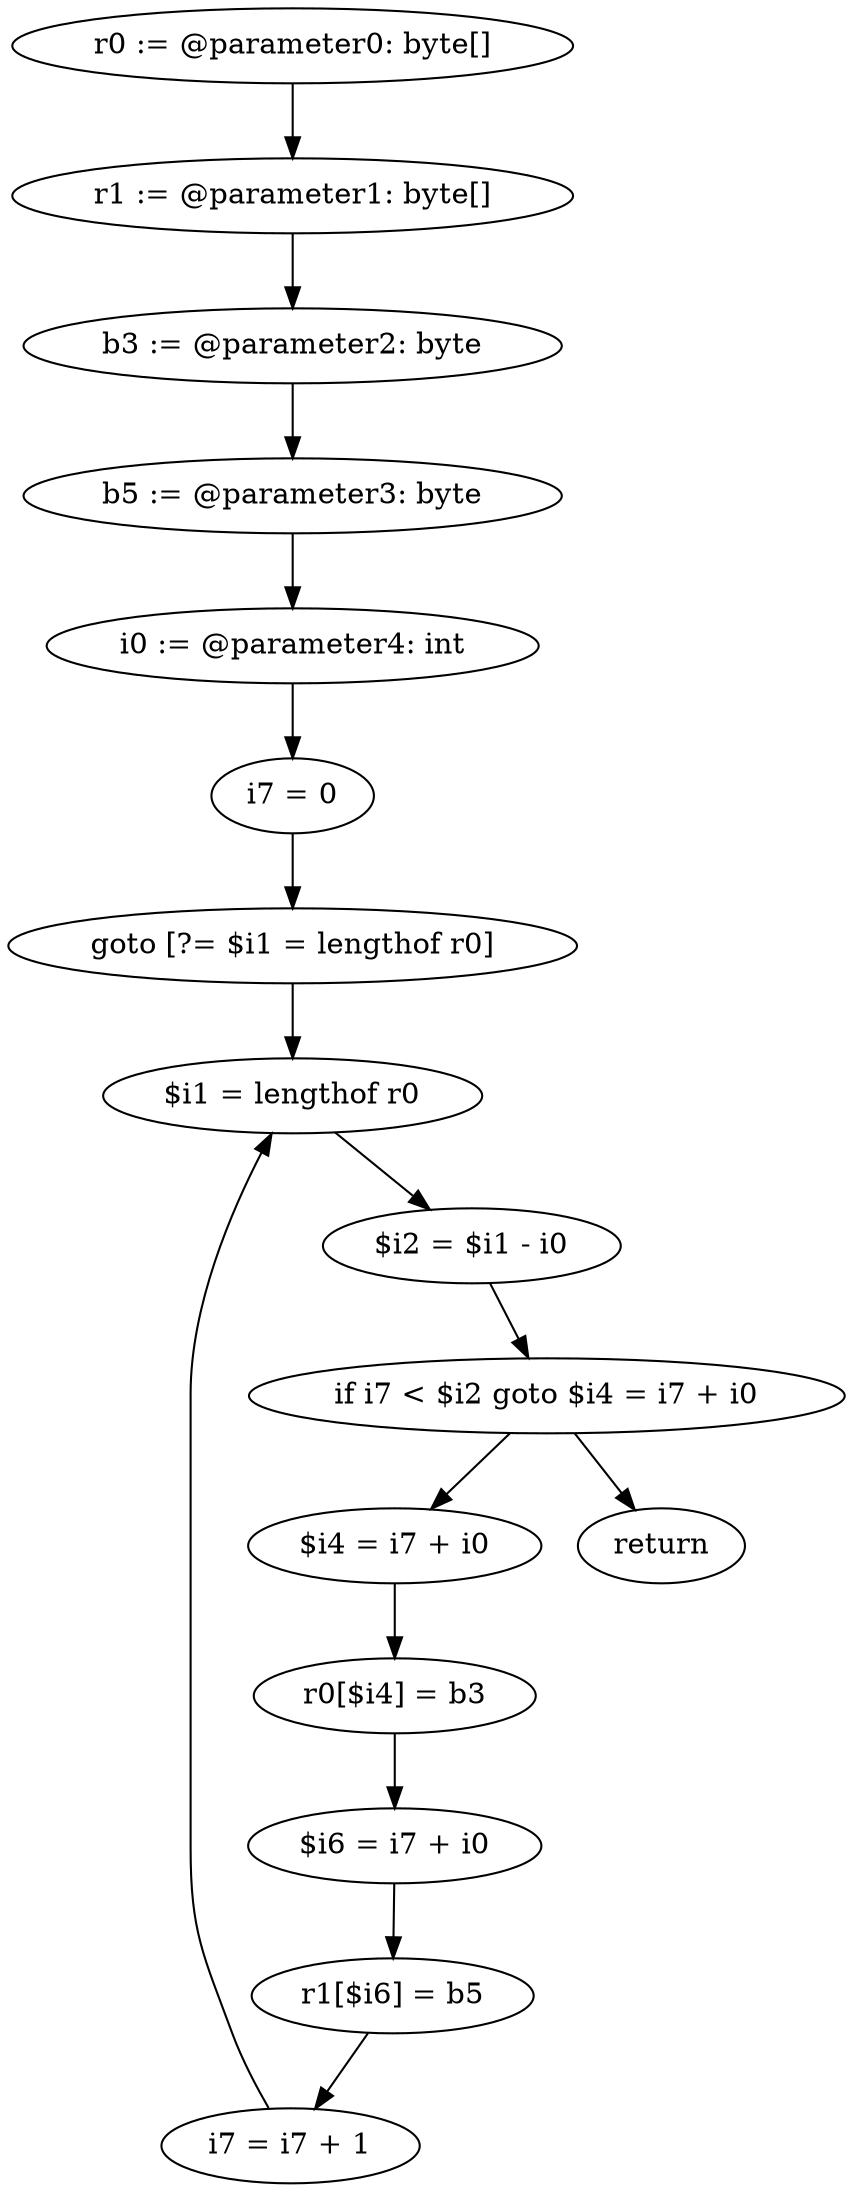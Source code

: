 digraph "unitGraph" {
    "r0 := @parameter0: byte[]"
    "r1 := @parameter1: byte[]"
    "b3 := @parameter2: byte"
    "b5 := @parameter3: byte"
    "i0 := @parameter4: int"
    "i7 = 0"
    "goto [?= $i1 = lengthof r0]"
    "$i4 = i7 + i0"
    "r0[$i4] = b3"
    "$i6 = i7 + i0"
    "r1[$i6] = b5"
    "i7 = i7 + 1"
    "$i1 = lengthof r0"
    "$i2 = $i1 - i0"
    "if i7 < $i2 goto $i4 = i7 + i0"
    "return"
    "r0 := @parameter0: byte[]"->"r1 := @parameter1: byte[]";
    "r1 := @parameter1: byte[]"->"b3 := @parameter2: byte";
    "b3 := @parameter2: byte"->"b5 := @parameter3: byte";
    "b5 := @parameter3: byte"->"i0 := @parameter4: int";
    "i0 := @parameter4: int"->"i7 = 0";
    "i7 = 0"->"goto [?= $i1 = lengthof r0]";
    "goto [?= $i1 = lengthof r0]"->"$i1 = lengthof r0";
    "$i4 = i7 + i0"->"r0[$i4] = b3";
    "r0[$i4] = b3"->"$i6 = i7 + i0";
    "$i6 = i7 + i0"->"r1[$i6] = b5";
    "r1[$i6] = b5"->"i7 = i7 + 1";
    "i7 = i7 + 1"->"$i1 = lengthof r0";
    "$i1 = lengthof r0"->"$i2 = $i1 - i0";
    "$i2 = $i1 - i0"->"if i7 < $i2 goto $i4 = i7 + i0";
    "if i7 < $i2 goto $i4 = i7 + i0"->"return";
    "if i7 < $i2 goto $i4 = i7 + i0"->"$i4 = i7 + i0";
}

